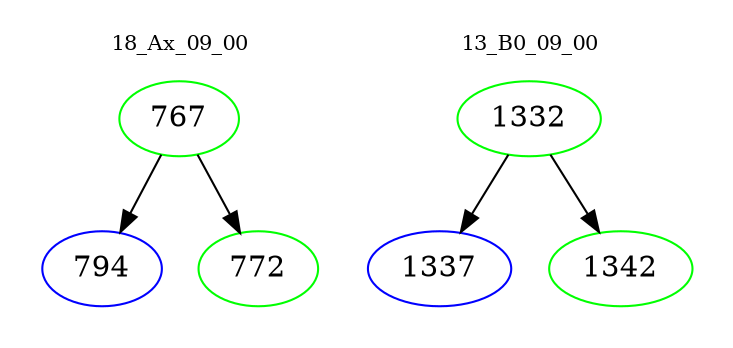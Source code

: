 digraph{
subgraph cluster_0 {
color = white
label = "18_Ax_09_00";
fontsize=10;
T0_767 [label="767", color="green"]
T0_767 -> T0_794 [color="black"]
T0_794 [label="794", color="blue"]
T0_767 -> T0_772 [color="black"]
T0_772 [label="772", color="green"]
}
subgraph cluster_1 {
color = white
label = "13_B0_09_00";
fontsize=10;
T1_1332 [label="1332", color="green"]
T1_1332 -> T1_1337 [color="black"]
T1_1337 [label="1337", color="blue"]
T1_1332 -> T1_1342 [color="black"]
T1_1342 [label="1342", color="green"]
}
}
